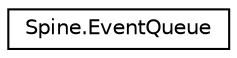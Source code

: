 digraph "그래픽컬한 클래스 계통도"
{
 // LATEX_PDF_SIZE
  edge [fontname="Helvetica",fontsize="10",labelfontname="Helvetica",labelfontsize="10"];
  node [fontname="Helvetica",fontsize="10",shape=record];
  rankdir="LR";
  Node0 [label="Spine.EventQueue",height=0.2,width=0.4,color="black", fillcolor="white", style="filled",URL="$class_spine_1_1_event_queue.html",tooltip=" "];
}
